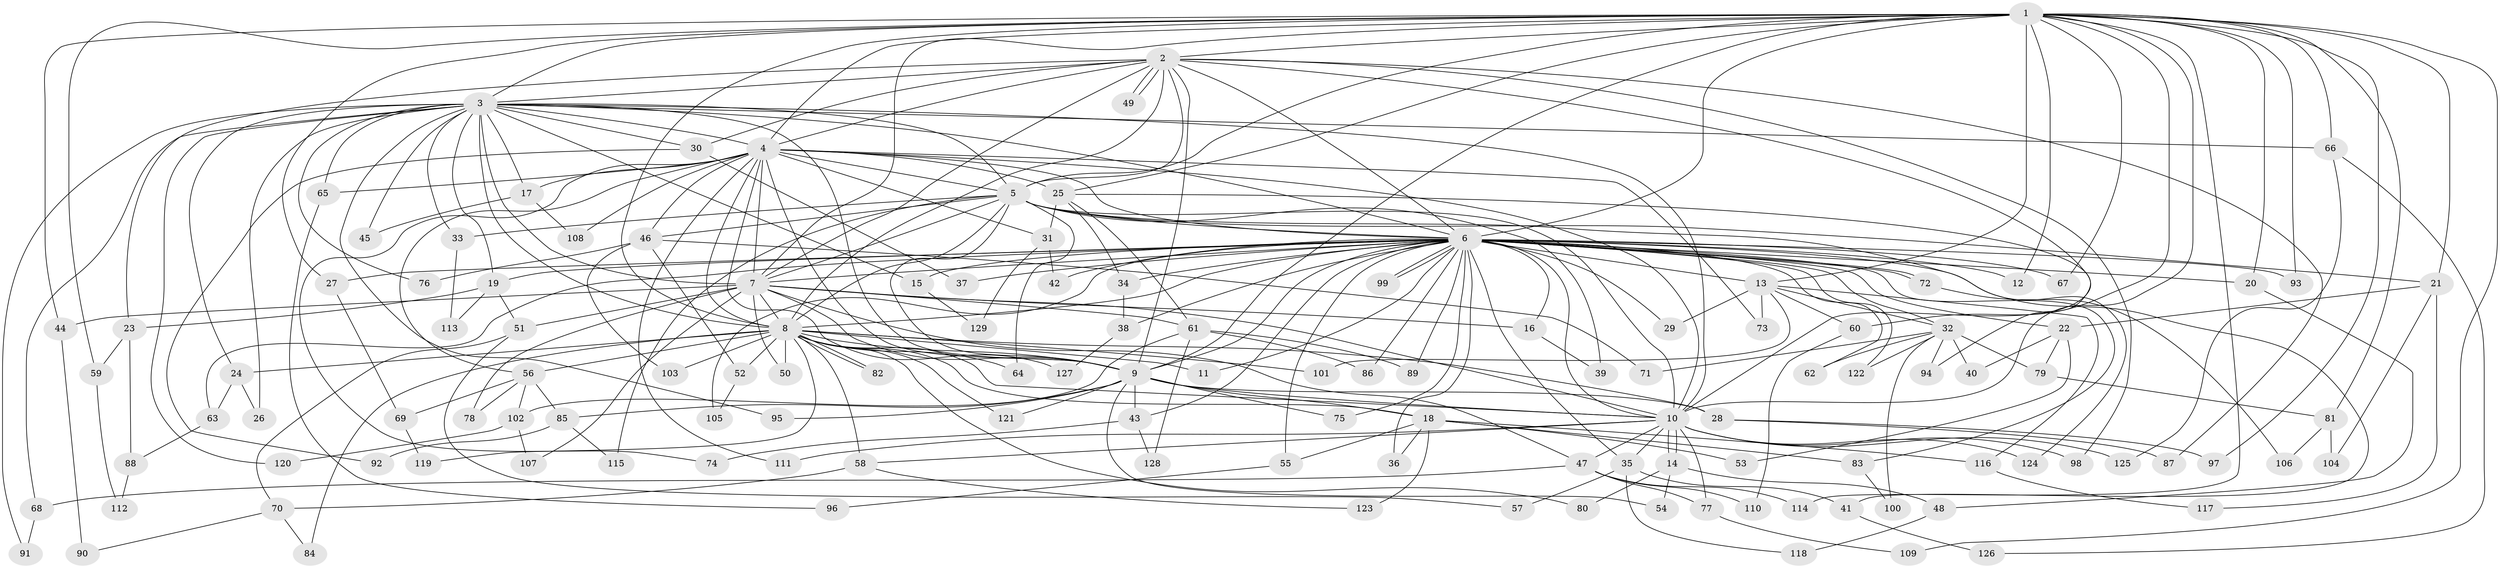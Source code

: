 // coarse degree distribution, {17: 0.015625, 31: 0.015625, 21: 0.015625, 14: 0.03125, 2: 0.53125, 1: 0.109375, 3: 0.125, 5: 0.0625, 6: 0.03125, 7: 0.03125, 8: 0.03125}
// Generated by graph-tools (version 1.1) at 2025/47/03/04/25 21:47:49]
// undirected, 129 vertices, 283 edges
graph export_dot {
graph [start="1"]
  node [color=gray90,style=filled];
  1;
  2;
  3;
  4;
  5;
  6;
  7;
  8;
  9;
  10;
  11;
  12;
  13;
  14;
  15;
  16;
  17;
  18;
  19;
  20;
  21;
  22;
  23;
  24;
  25;
  26;
  27;
  28;
  29;
  30;
  31;
  32;
  33;
  34;
  35;
  36;
  37;
  38;
  39;
  40;
  41;
  42;
  43;
  44;
  45;
  46;
  47;
  48;
  49;
  50;
  51;
  52;
  53;
  54;
  55;
  56;
  57;
  58;
  59;
  60;
  61;
  62;
  63;
  64;
  65;
  66;
  67;
  68;
  69;
  70;
  71;
  72;
  73;
  74;
  75;
  76;
  77;
  78;
  79;
  80;
  81;
  82;
  83;
  84;
  85;
  86;
  87;
  88;
  89;
  90;
  91;
  92;
  93;
  94;
  95;
  96;
  97;
  98;
  99;
  100;
  101;
  102;
  103;
  104;
  105;
  106;
  107;
  108;
  109;
  110;
  111;
  112;
  113;
  114;
  115;
  116;
  117;
  118;
  119;
  120;
  121;
  122;
  123;
  124;
  125;
  126;
  127;
  128;
  129;
  1 -- 2;
  1 -- 3;
  1 -- 4;
  1 -- 5;
  1 -- 6;
  1 -- 7;
  1 -- 8;
  1 -- 9;
  1 -- 10;
  1 -- 12;
  1 -- 13;
  1 -- 20;
  1 -- 21;
  1 -- 25;
  1 -- 27;
  1 -- 44;
  1 -- 59;
  1 -- 60;
  1 -- 66;
  1 -- 67;
  1 -- 81;
  1 -- 93;
  1 -- 97;
  1 -- 109;
  1 -- 114;
  2 -- 3;
  2 -- 4;
  2 -- 5;
  2 -- 6;
  2 -- 7;
  2 -- 8;
  2 -- 9;
  2 -- 10;
  2 -- 23;
  2 -- 30;
  2 -- 49;
  2 -- 49;
  2 -- 87;
  2 -- 98;
  3 -- 4;
  3 -- 5;
  3 -- 6;
  3 -- 7;
  3 -- 8;
  3 -- 9;
  3 -- 10;
  3 -- 15;
  3 -- 17;
  3 -- 19;
  3 -- 24;
  3 -- 26;
  3 -- 30;
  3 -- 33;
  3 -- 45;
  3 -- 65;
  3 -- 66;
  3 -- 68;
  3 -- 76;
  3 -- 91;
  3 -- 95;
  3 -- 120;
  4 -- 5;
  4 -- 6;
  4 -- 7;
  4 -- 8;
  4 -- 9;
  4 -- 10;
  4 -- 17;
  4 -- 25;
  4 -- 31;
  4 -- 46;
  4 -- 56;
  4 -- 65;
  4 -- 73;
  4 -- 74;
  4 -- 108;
  4 -- 111;
  4 -- 127;
  5 -- 6;
  5 -- 7;
  5 -- 8;
  5 -- 9;
  5 -- 10;
  5 -- 21;
  5 -- 33;
  5 -- 39;
  5 -- 46;
  5 -- 64;
  5 -- 115;
  5 -- 124;
  6 -- 7;
  6 -- 8;
  6 -- 9;
  6 -- 10;
  6 -- 11;
  6 -- 12;
  6 -- 13;
  6 -- 15;
  6 -- 16;
  6 -- 19;
  6 -- 20;
  6 -- 22;
  6 -- 27;
  6 -- 29;
  6 -- 32;
  6 -- 34;
  6 -- 35;
  6 -- 36;
  6 -- 37;
  6 -- 38;
  6 -- 41;
  6 -- 42;
  6 -- 43;
  6 -- 55;
  6 -- 62;
  6 -- 63;
  6 -- 67;
  6 -- 72;
  6 -- 72;
  6 -- 75;
  6 -- 83;
  6 -- 86;
  6 -- 89;
  6 -- 93;
  6 -- 99;
  6 -- 99;
  6 -- 105;
  6 -- 122;
  7 -- 8;
  7 -- 9;
  7 -- 10;
  7 -- 16;
  7 -- 44;
  7 -- 47;
  7 -- 50;
  7 -- 51;
  7 -- 61;
  7 -- 78;
  7 -- 107;
  8 -- 9;
  8 -- 10;
  8 -- 11;
  8 -- 18;
  8 -- 24;
  8 -- 28;
  8 -- 50;
  8 -- 52;
  8 -- 56;
  8 -- 58;
  8 -- 64;
  8 -- 80;
  8 -- 82;
  8 -- 82;
  8 -- 84;
  8 -- 101;
  8 -- 103;
  8 -- 119;
  8 -- 121;
  9 -- 10;
  9 -- 18;
  9 -- 28;
  9 -- 43;
  9 -- 54;
  9 -- 75;
  9 -- 85;
  9 -- 95;
  9 -- 121;
  10 -- 14;
  10 -- 14;
  10 -- 35;
  10 -- 47;
  10 -- 58;
  10 -- 77;
  10 -- 98;
  10 -- 111;
  10 -- 124;
  10 -- 125;
  13 -- 29;
  13 -- 32;
  13 -- 60;
  13 -- 73;
  13 -- 101;
  13 -- 116;
  14 -- 48;
  14 -- 54;
  14 -- 80;
  15 -- 129;
  16 -- 39;
  17 -- 45;
  17 -- 108;
  18 -- 36;
  18 -- 53;
  18 -- 55;
  18 -- 83;
  18 -- 116;
  18 -- 123;
  19 -- 23;
  19 -- 51;
  19 -- 113;
  20 -- 48;
  21 -- 22;
  21 -- 104;
  21 -- 117;
  22 -- 40;
  22 -- 53;
  22 -- 79;
  23 -- 59;
  23 -- 88;
  24 -- 26;
  24 -- 63;
  25 -- 31;
  25 -- 34;
  25 -- 61;
  25 -- 94;
  27 -- 69;
  28 -- 87;
  28 -- 97;
  30 -- 37;
  30 -- 92;
  31 -- 42;
  31 -- 129;
  32 -- 40;
  32 -- 62;
  32 -- 71;
  32 -- 79;
  32 -- 94;
  32 -- 100;
  32 -- 122;
  33 -- 113;
  34 -- 38;
  35 -- 41;
  35 -- 57;
  35 -- 118;
  38 -- 127;
  41 -- 126;
  43 -- 74;
  43 -- 128;
  44 -- 90;
  46 -- 52;
  46 -- 71;
  46 -- 76;
  46 -- 103;
  47 -- 68;
  47 -- 77;
  47 -- 110;
  47 -- 114;
  48 -- 118;
  51 -- 57;
  51 -- 70;
  52 -- 105;
  55 -- 96;
  56 -- 69;
  56 -- 78;
  56 -- 85;
  56 -- 102;
  58 -- 70;
  58 -- 123;
  59 -- 112;
  60 -- 110;
  61 -- 86;
  61 -- 89;
  61 -- 102;
  61 -- 128;
  63 -- 88;
  65 -- 96;
  66 -- 125;
  66 -- 126;
  68 -- 91;
  69 -- 119;
  70 -- 84;
  70 -- 90;
  72 -- 106;
  77 -- 109;
  79 -- 81;
  81 -- 104;
  81 -- 106;
  83 -- 100;
  85 -- 92;
  85 -- 115;
  88 -- 112;
  102 -- 107;
  102 -- 120;
  116 -- 117;
}
